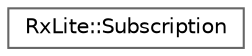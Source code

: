 digraph "Graphical Class Hierarchy"
{
 // LATEX_PDF_SIZE
  bgcolor="transparent";
  edge [fontname=Helvetica,fontsize=10,labelfontname=Helvetica,labelfontsize=10];
  node [fontname=Helvetica,fontsize=10,shape=box,height=0.2,width=0.4];
  rankdir="LR";
  Node0 [id="Node000000",label="RxLite::Subscription",height=0.2,width=0.4,color="grey40", fillcolor="white", style="filled",URL="$classRxLite_1_1Subscription.html",tooltip="Represents a disposable resource, such as the execution of an Observable."];
}
